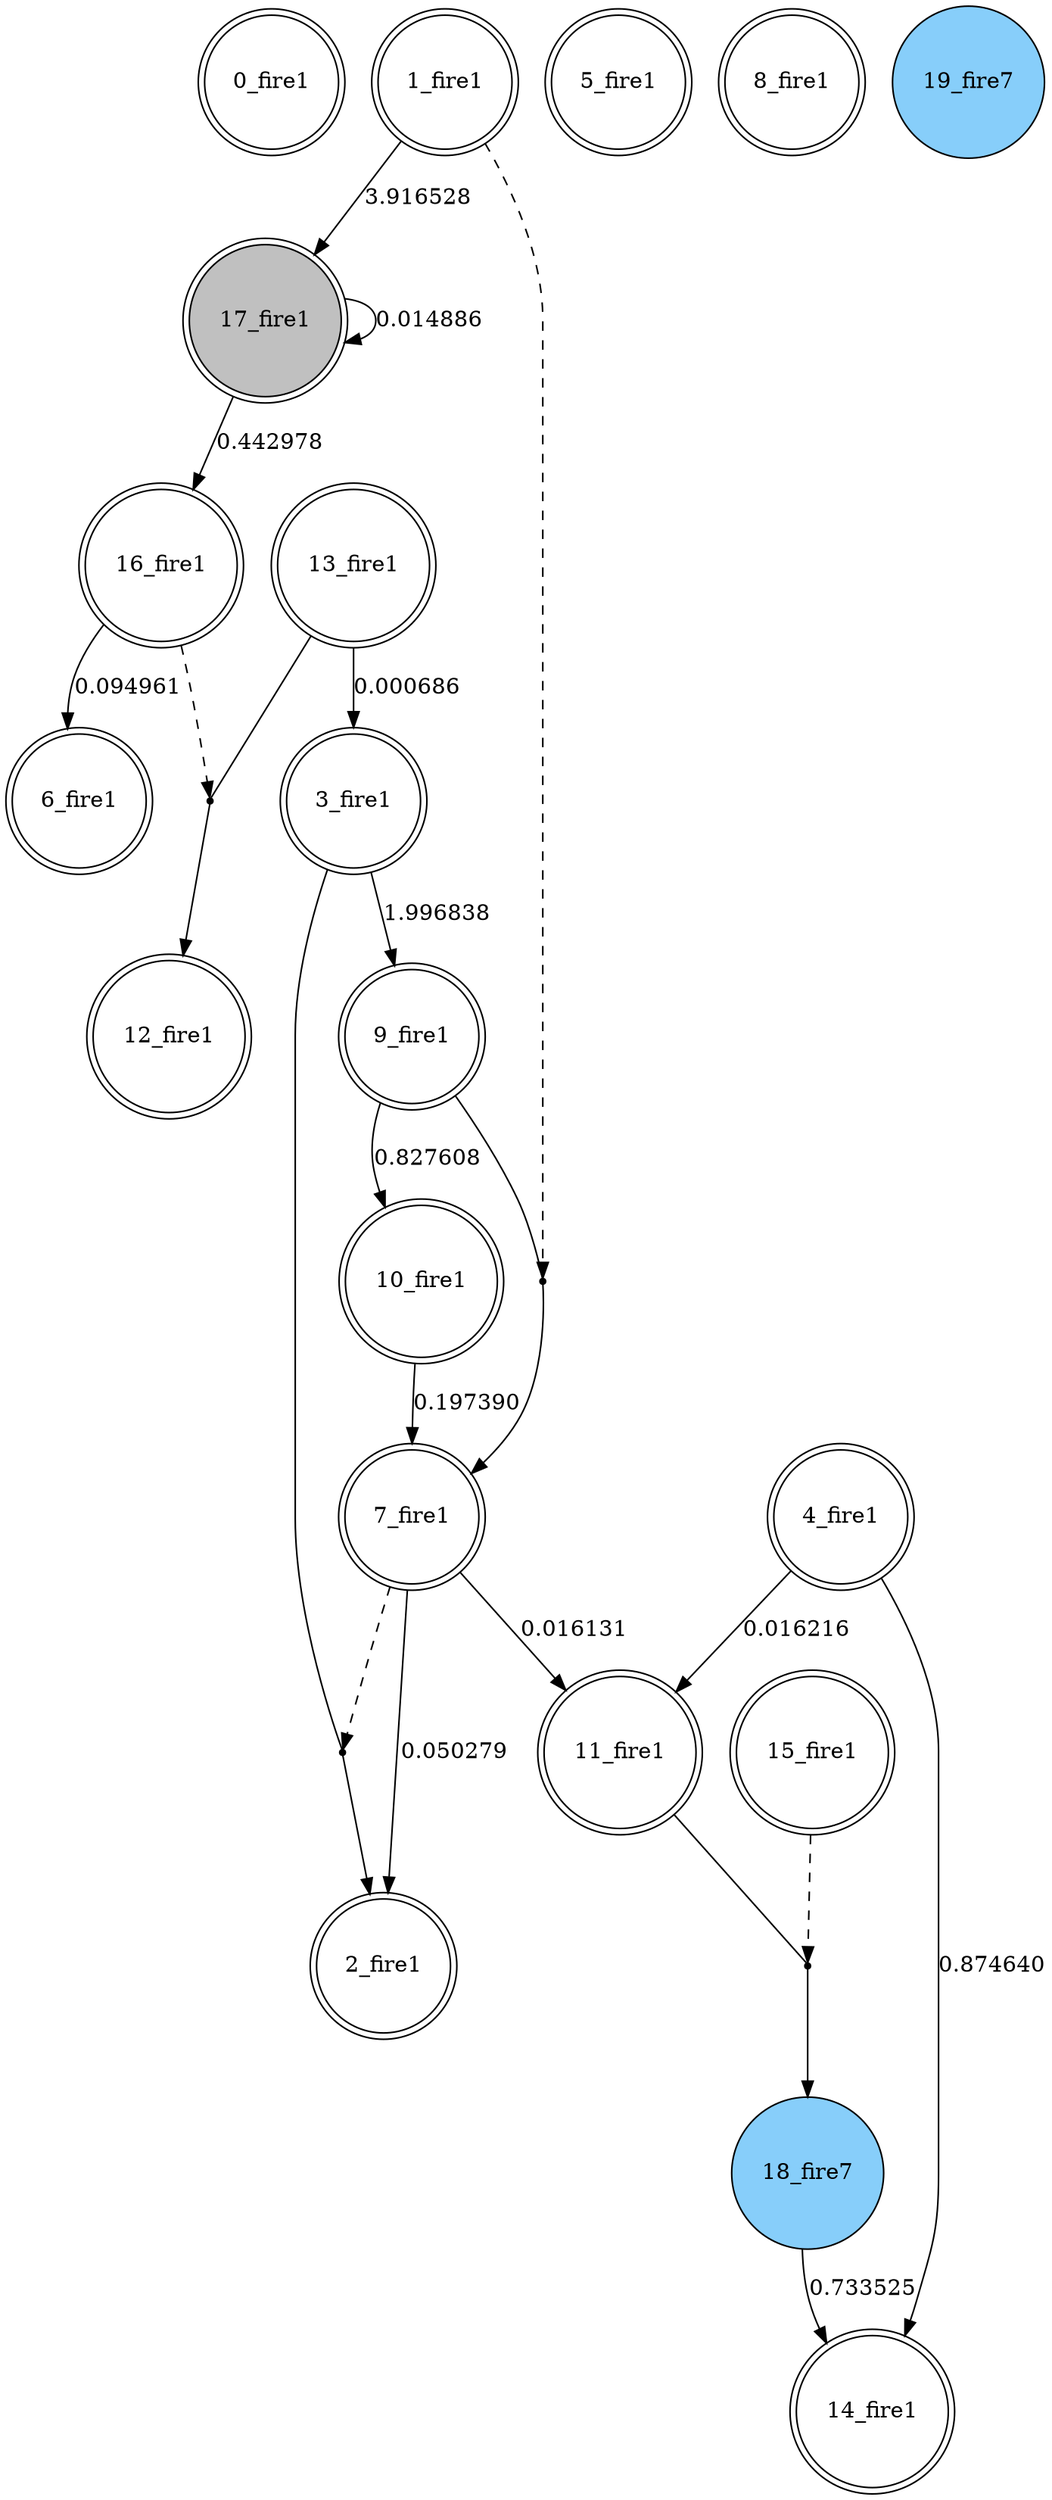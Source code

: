 digraph G {
 node[shape = circle]
0 [label="0_fire1",shape=doublecircle]
1 [label="1_fire1",shape=doublecircle]
2 [label="2_fire1",shape=doublecircle]
3 [label="3_fire1",shape=doublecircle]
4 [label="4_fire1",shape=doublecircle]
5 [label="5_fire1",shape=doublecircle]
6 [label="6_fire1",shape=doublecircle]
7 [label="7_fire1",shape=doublecircle]
8 [label="8_fire1",shape=doublecircle]
9 [label="9_fire1",shape=doublecircle]
10 [label="10_fire1",shape=doublecircle]
11 [label="11_fire1",shape=doublecircle]
12 [label="12_fire1",shape=doublecircle]
13 [label="13_fire1",shape=doublecircle]
14 [label="14_fire1",shape=doublecircle]
15 [label="15_fire1",shape=doublecircle]
16 [label="16_fire1",shape=doublecircle]
17 [label="17_fire1",shape=doublecircle, style=filled, fillcolor=gray]
18 [label="18_fire7",style=filled, fillcolor=lightskyblue]
19 [label="19_fire7",style=filled, fillcolor=lightskyblue]
18 -> 14 [label="0.733525"]
3 -> 9 [label="1.996838"]
13 -> 3 [label="0.000686"]
1 -> 17 [label="3.916528"]
17 -> 17 [label="0.014886"]
4 -> 11 [label="0.016216"]
20 [shape=point, label=""]
1 -> 20 [style=dashed] 
9 -> 20 [dir=none]
20 -> 7 
4 -> 14 [label="0.874640"]
10 -> 7 [label="0.197390"]
21 [shape=point, label=""]
7 -> 21 [style=dashed] 
3 -> 21 [dir=none]
21 -> 2 
22 [shape=point, label=""]
15 -> 22 [style=dashed] 
11 -> 22 [dir=none]
22 -> 18 
16 -> 6 [label="0.094961"]
9 -> 10 [label="0.827608"]
17 -> 16 [label="0.442978"]
7 -> 2 [label="0.050279"]
7 -> 11 [label="0.016131"]
23 [shape=point, label=""]
16 -> 23 [style=dashed] 
13 -> 23 [dir=none]
23 -> 12 
}
